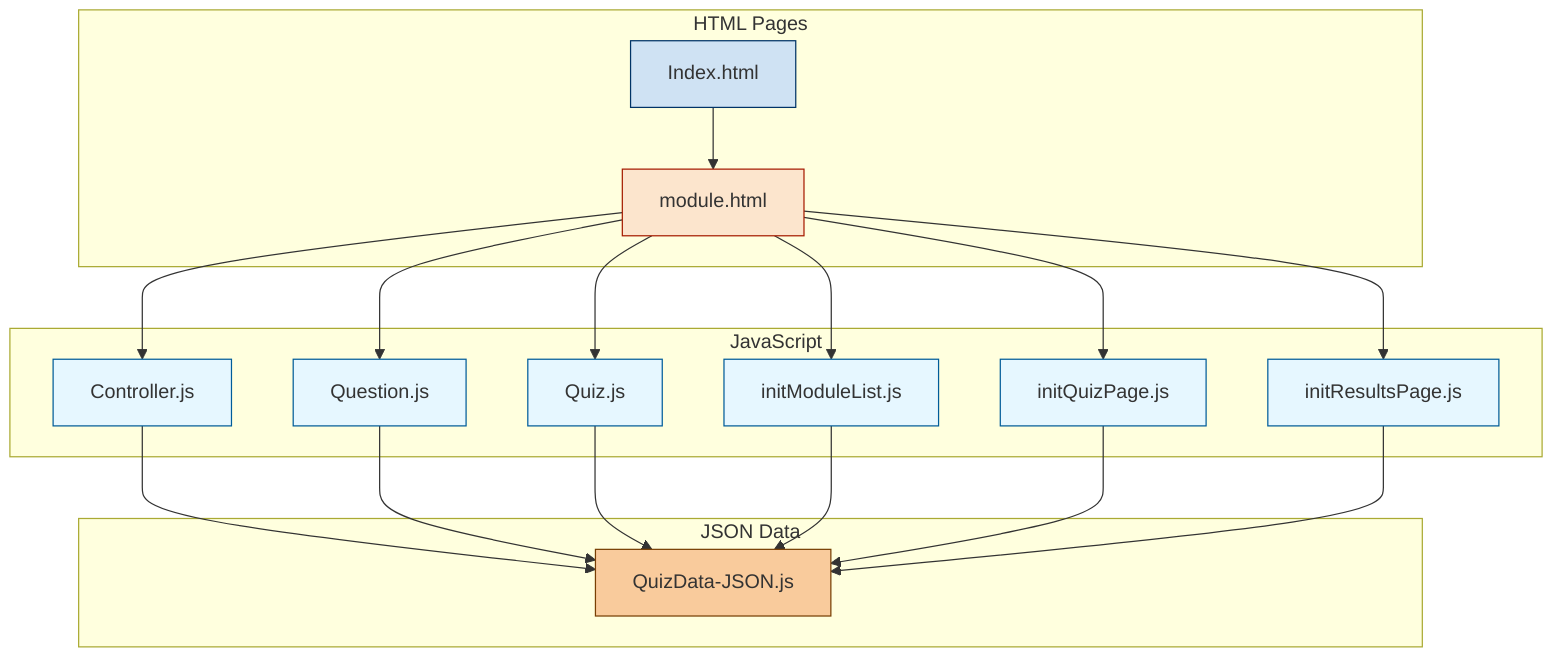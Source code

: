 graph TD

  subgraph HTMLPages [HTML Pages]
    Index[Index.html]
    Module[module.html]
  end

  subgraph JavaScript [JavaScript]
    Controller[Controller.js]
    Question[Question.js]
    Quiz[Quiz.js]
    InitModuleList[initModuleList.js]
    InitQuizPage[initQuizPage.js]
    InitResultsPage[initResultsPage.js]
  end

  subgraph JSONData [JSON Data]
    QuizDataJSON[QuizData-JSON.js]
  end

  Index --> Module
  Module --> Controller
  Module --> Question
  Module --> Quiz
  Module --> InitModuleList
  Module --> InitQuizPage
  Module --> InitResultsPage
  Controller --> QuizDataJSON
  Question --> QuizDataJSON
  Quiz --> QuizDataJSON
  InitModuleList --> QuizDataJSON
  InitQuizPage --> QuizDataJSON
  InitResultsPage --> QuizDataJSON
  style Index fill:#cfe2f3,stroke:#036,stroke-width:1px
  style Module fill:#fce5cd,stroke:#a61c00
  style Controller fill:#e6f7ff,stroke:#005c99
  style Question fill:#e6f7ff,stroke:#005c99
  style Quiz fill:#e6f7ff,stroke:#005c99
  style InitModuleList fill:#e6f7ff,stroke:#005c99
  style InitQuizPage fill:#e6f7ff,stroke:#005c99
  style InitResultsPage fill:#e6f7ff,stroke:#005c99
  style QuizDataJSON fill:#f9cb9c,stroke:#783f04